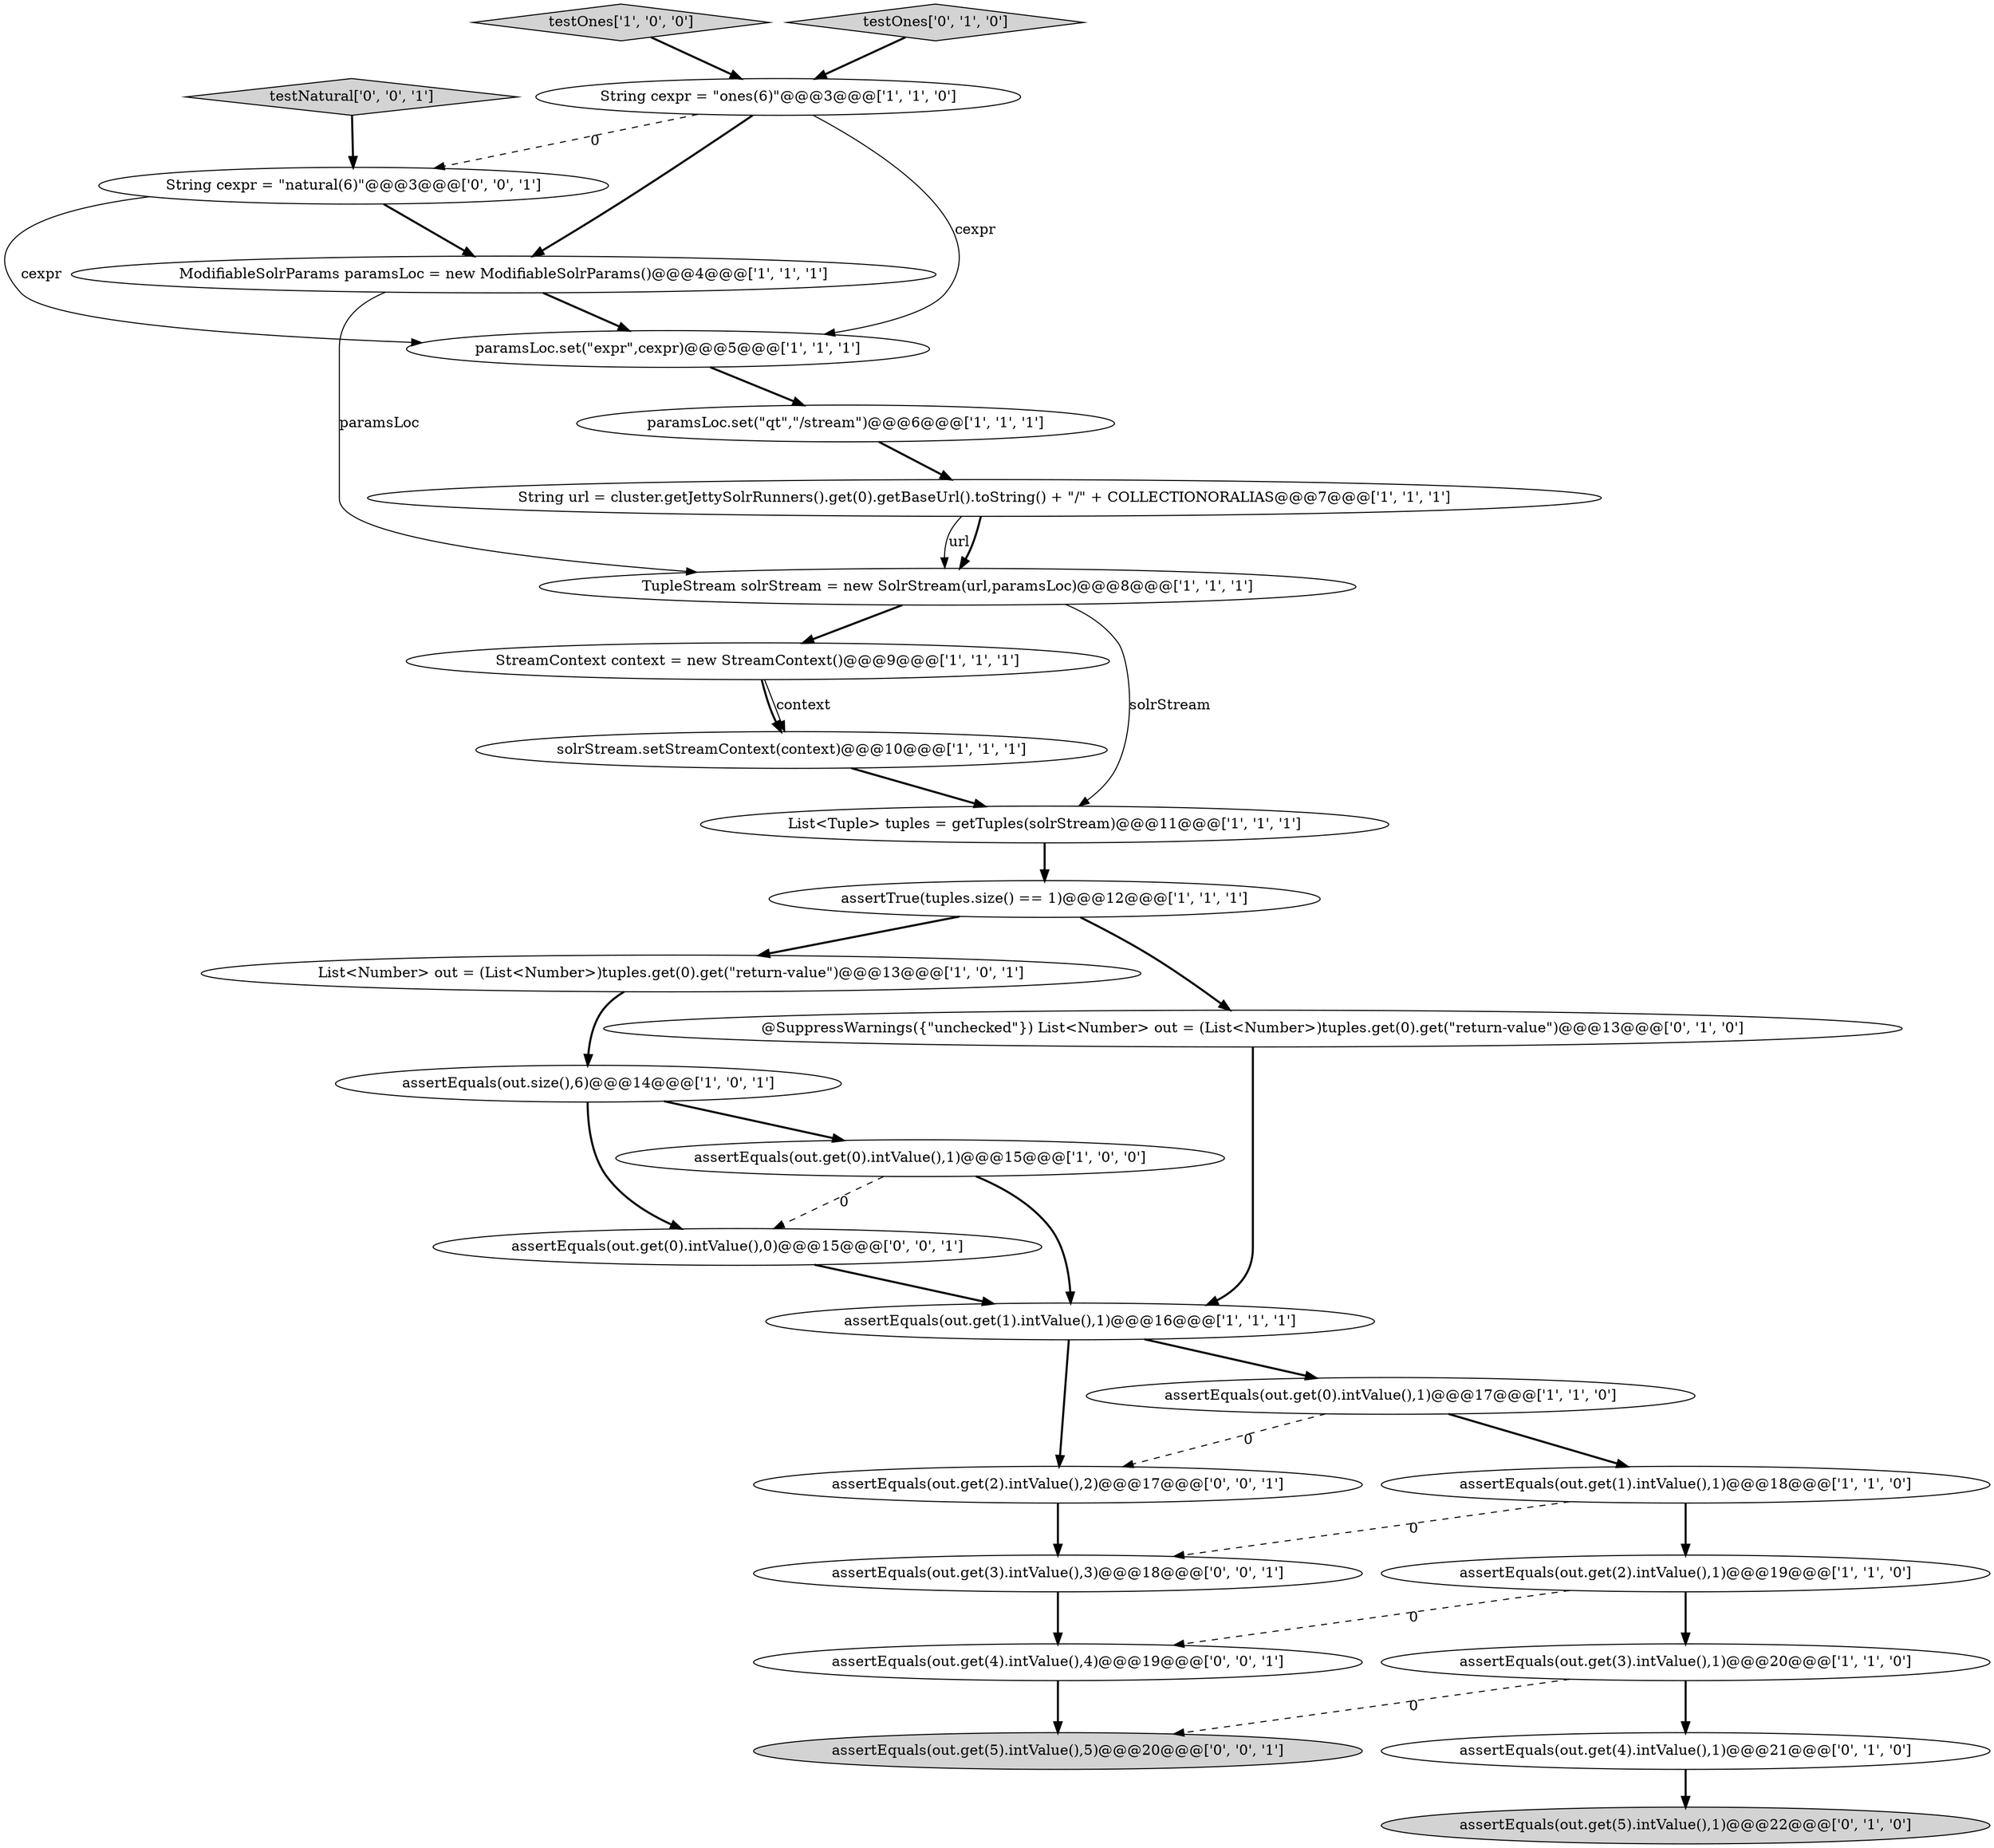 digraph {
25 [style = filled, label = "String cexpr = \"natural(6)\"@@@3@@@['0', '0', '1']", fillcolor = white, shape = ellipse image = "AAA0AAABBB3BBB"];
5 [style = filled, label = "assertEquals(out.get(0).intValue(),1)@@@15@@@['1', '0', '0']", fillcolor = white, shape = ellipse image = "AAA0AAABBB1BBB"];
24 [style = filled, label = "assertEquals(out.get(2).intValue(),2)@@@17@@@['0', '0', '1']", fillcolor = white, shape = ellipse image = "AAA0AAABBB3BBB"];
10 [style = filled, label = "assertEquals(out.size(),6)@@@14@@@['1', '0', '1']", fillcolor = white, shape = ellipse image = "AAA0AAABBB1BBB"];
2 [style = filled, label = "paramsLoc.set(\"expr\",cexpr)@@@5@@@['1', '1', '1']", fillcolor = white, shape = ellipse image = "AAA0AAABBB1BBB"];
0 [style = filled, label = "assertEquals(out.get(1).intValue(),1)@@@16@@@['1', '1', '1']", fillcolor = white, shape = ellipse image = "AAA0AAABBB1BBB"];
1 [style = filled, label = "testOnes['1', '0', '0']", fillcolor = lightgray, shape = diamond image = "AAA0AAABBB1BBB"];
26 [style = filled, label = "assertEquals(out.get(3).intValue(),3)@@@18@@@['0', '0', '1']", fillcolor = white, shape = ellipse image = "AAA0AAABBB3BBB"];
14 [style = filled, label = "String cexpr = \"ones(6)\"@@@3@@@['1', '1', '0']", fillcolor = white, shape = ellipse image = "AAA0AAABBB1BBB"];
13 [style = filled, label = "ModifiableSolrParams paramsLoc = new ModifiableSolrParams()@@@4@@@['1', '1', '1']", fillcolor = white, shape = ellipse image = "AAA0AAABBB1BBB"];
17 [style = filled, label = "assertEquals(out.get(3).intValue(),1)@@@20@@@['1', '1', '0']", fillcolor = white, shape = ellipse image = "AAA0AAABBB1BBB"];
9 [style = filled, label = "List<Number> out = (List<Number>)tuples.get(0).get(\"return-value\")@@@13@@@['1', '0', '1']", fillcolor = white, shape = ellipse image = "AAA0AAABBB1BBB"];
27 [style = filled, label = "testNatural['0', '0', '1']", fillcolor = lightgray, shape = diamond image = "AAA0AAABBB3BBB"];
28 [style = filled, label = "assertEquals(out.get(0).intValue(),0)@@@15@@@['0', '0', '1']", fillcolor = white, shape = ellipse image = "AAA0AAABBB3BBB"];
20 [style = filled, label = "assertEquals(out.get(5).intValue(),1)@@@22@@@['0', '1', '0']", fillcolor = lightgray, shape = ellipse image = "AAA0AAABBB2BBB"];
8 [style = filled, label = "assertEquals(out.get(1).intValue(),1)@@@18@@@['1', '1', '0']", fillcolor = white, shape = ellipse image = "AAA0AAABBB1BBB"];
6 [style = filled, label = "solrStream.setStreamContext(context)@@@10@@@['1', '1', '1']", fillcolor = white, shape = ellipse image = "AAA0AAABBB1BBB"];
18 [style = filled, label = "assertEquals(out.get(0).intValue(),1)@@@17@@@['1', '1', '0']", fillcolor = white, shape = ellipse image = "AAA0AAABBB1BBB"];
3 [style = filled, label = "StreamContext context = new StreamContext()@@@9@@@['1', '1', '1']", fillcolor = white, shape = ellipse image = "AAA0AAABBB1BBB"];
21 [style = filled, label = "assertEquals(out.get(4).intValue(),1)@@@21@@@['0', '1', '0']", fillcolor = white, shape = ellipse image = "AAA0AAABBB2BBB"];
7 [style = filled, label = "assertTrue(tuples.size() == 1)@@@12@@@['1', '1', '1']", fillcolor = white, shape = ellipse image = "AAA0AAABBB1BBB"];
19 [style = filled, label = "testOnes['0', '1', '0']", fillcolor = lightgray, shape = diamond image = "AAA0AAABBB2BBB"];
11 [style = filled, label = "assertEquals(out.get(2).intValue(),1)@@@19@@@['1', '1', '0']", fillcolor = white, shape = ellipse image = "AAA0AAABBB1BBB"];
4 [style = filled, label = "TupleStream solrStream = new SolrStream(url,paramsLoc)@@@8@@@['1', '1', '1']", fillcolor = white, shape = ellipse image = "AAA0AAABBB1BBB"];
12 [style = filled, label = "String url = cluster.getJettySolrRunners().get(0).getBaseUrl().toString() + \"/\" + COLLECTIONORALIAS@@@7@@@['1', '1', '1']", fillcolor = white, shape = ellipse image = "AAA0AAABBB1BBB"];
22 [style = filled, label = "@SuppressWarnings({\"unchecked\"}) List<Number> out = (List<Number>)tuples.get(0).get(\"return-value\")@@@13@@@['0', '1', '0']", fillcolor = white, shape = ellipse image = "AAA0AAABBB2BBB"];
16 [style = filled, label = "List<Tuple> tuples = getTuples(solrStream)@@@11@@@['1', '1', '1']", fillcolor = white, shape = ellipse image = "AAA0AAABBB1BBB"];
15 [style = filled, label = "paramsLoc.set(\"qt\",\"/stream\")@@@6@@@['1', '1', '1']", fillcolor = white, shape = ellipse image = "AAA0AAABBB1BBB"];
29 [style = filled, label = "assertEquals(out.get(4).intValue(),4)@@@19@@@['0', '0', '1']", fillcolor = white, shape = ellipse image = "AAA0AAABBB3BBB"];
23 [style = filled, label = "assertEquals(out.get(5).intValue(),5)@@@20@@@['0', '0', '1']", fillcolor = lightgray, shape = ellipse image = "AAA0AAABBB3BBB"];
4->3 [style = bold, label=""];
12->4 [style = solid, label="url"];
10->28 [style = bold, label=""];
25->13 [style = bold, label=""];
14->25 [style = dashed, label="0"];
26->29 [style = bold, label=""];
16->7 [style = bold, label=""];
11->29 [style = dashed, label="0"];
3->6 [style = bold, label=""];
29->23 [style = bold, label=""];
9->10 [style = bold, label=""];
13->4 [style = solid, label="paramsLoc"];
4->16 [style = solid, label="solrStream"];
7->9 [style = bold, label=""];
28->0 [style = bold, label=""];
7->22 [style = bold, label=""];
24->26 [style = bold, label=""];
5->28 [style = dashed, label="0"];
21->20 [style = bold, label=""];
10->5 [style = bold, label=""];
22->0 [style = bold, label=""];
19->14 [style = bold, label=""];
12->4 [style = bold, label=""];
5->0 [style = bold, label=""];
6->16 [style = bold, label=""];
3->6 [style = solid, label="context"];
0->24 [style = bold, label=""];
2->15 [style = bold, label=""];
14->2 [style = solid, label="cexpr"];
11->17 [style = bold, label=""];
0->18 [style = bold, label=""];
1->14 [style = bold, label=""];
15->12 [style = bold, label=""];
18->8 [style = bold, label=""];
25->2 [style = solid, label="cexpr"];
17->23 [style = dashed, label="0"];
14->13 [style = bold, label=""];
8->11 [style = bold, label=""];
17->21 [style = bold, label=""];
27->25 [style = bold, label=""];
18->24 [style = dashed, label="0"];
13->2 [style = bold, label=""];
8->26 [style = dashed, label="0"];
}
